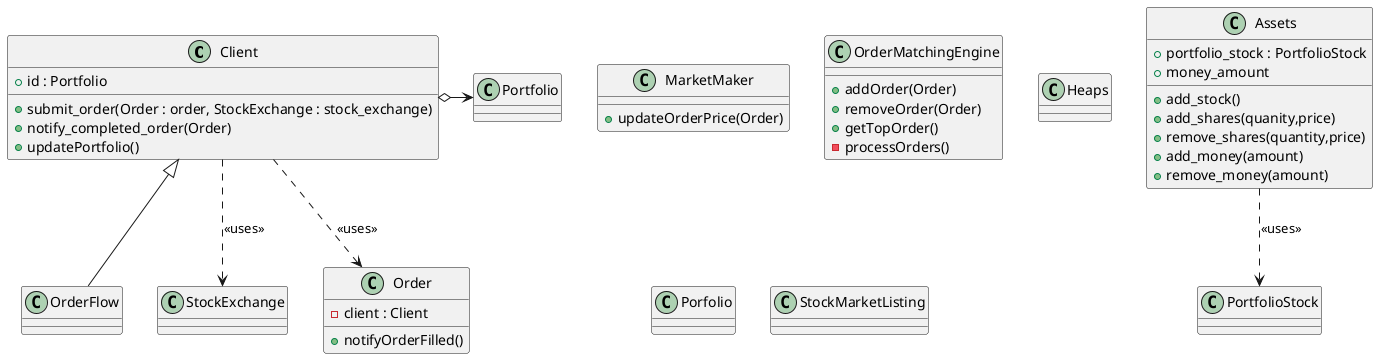 @startuml exchange_logic

class Client{
    + id : Portfolio
    +submit_order(Order : order, StockExchange : stock_exchange)
    +notify_completed_order(Order)
    +updatePortfolio()
}

class MarketMaker{
+updateOrderPrice(Order)
}

class OrderFlow extends Client{

}



class OrderMatchingEngine{
    +addOrder(Order)
    +removeOrder(Order)
    +getTopOrder()
    -processOrders()
}

class Assets{
    + portfolio_stock : PortfolioStock
    + money_amount 
    + add_stock()
    + add_shares(quanity,price)
    + remove_shares(quantity,price)
    + add_money(amount)
    + remove_money(amount)
}

class Heaps{
    
}



class PortfolioStock{
}

class Porfolio{

}

class StockExchange{

}

class StockMarketListing{
    
}



class Order{
    -client : Client
    +notifyOrderFilled()

}



Assets ..> PortfolioStock : <<uses>> 
Client ..> StockExchange : <<uses>>
Client ..> Order : <<uses>>
Client o-> Portfolio



@enduml